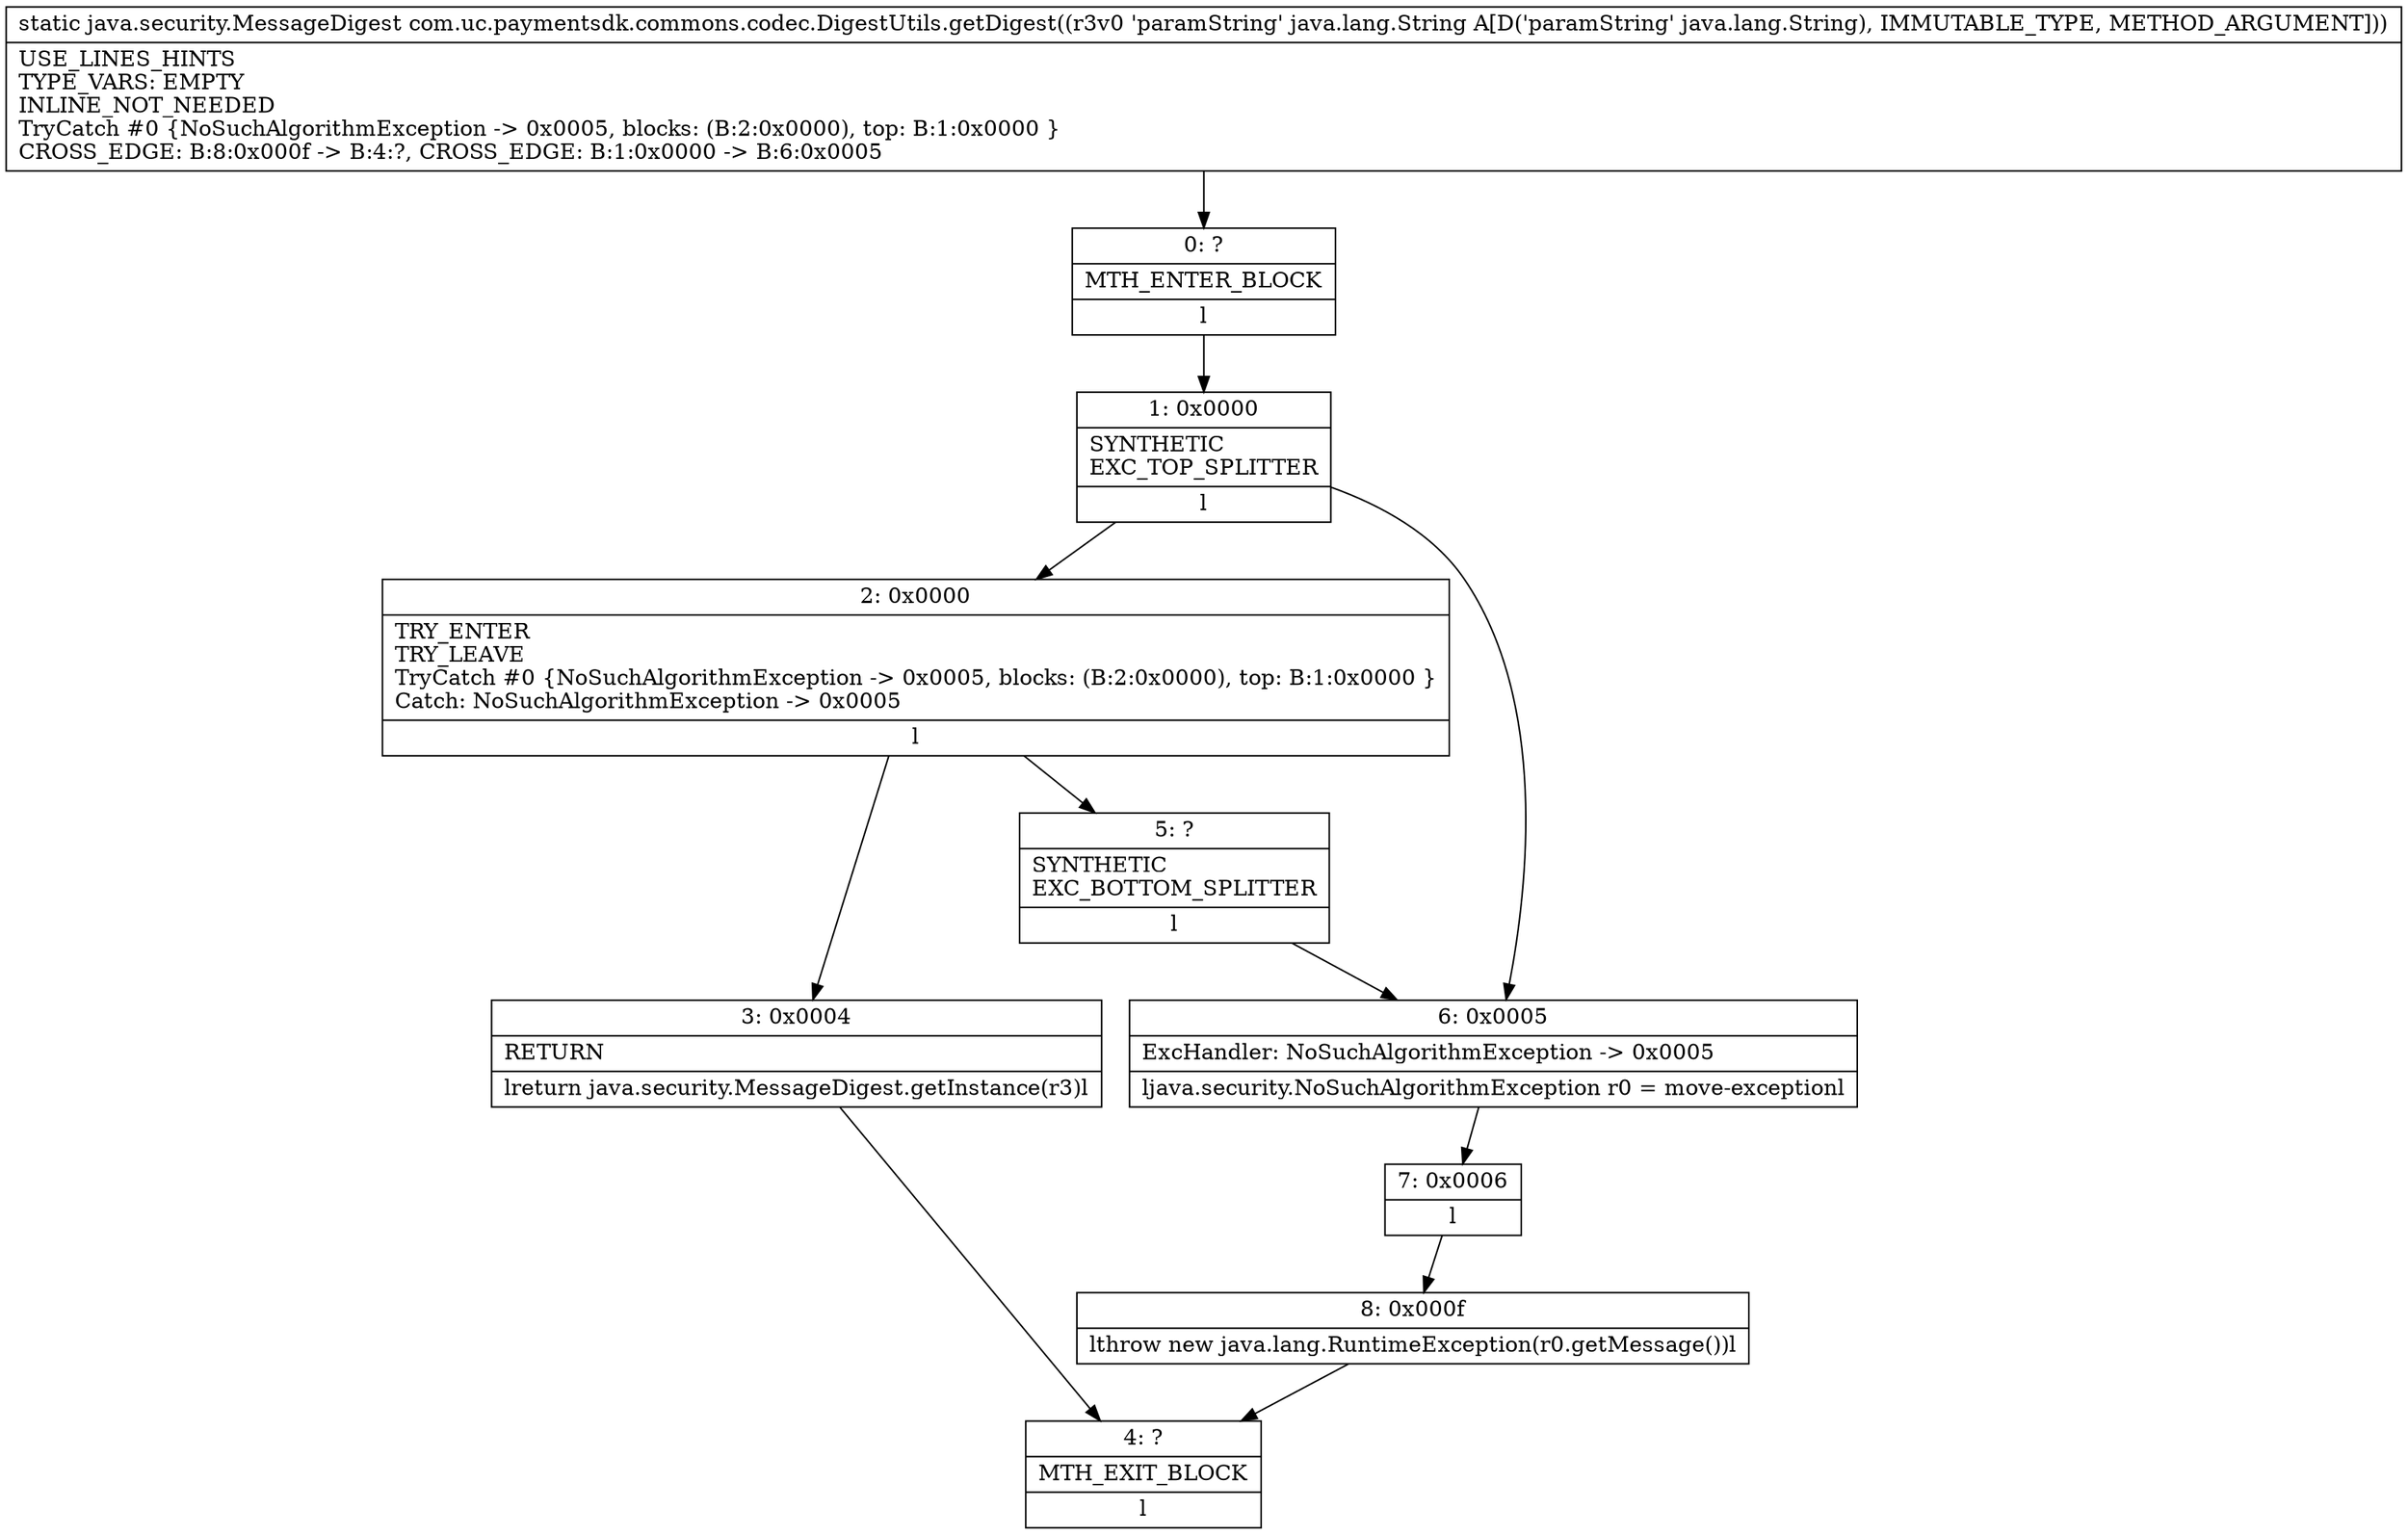 digraph "CFG forcom.uc.paymentsdk.commons.codec.DigestUtils.getDigest(Ljava\/lang\/String;)Ljava\/security\/MessageDigest;" {
Node_0 [shape=record,label="{0\:\ ?|MTH_ENTER_BLOCK\l|l}"];
Node_1 [shape=record,label="{1\:\ 0x0000|SYNTHETIC\lEXC_TOP_SPLITTER\l|l}"];
Node_2 [shape=record,label="{2\:\ 0x0000|TRY_ENTER\lTRY_LEAVE\lTryCatch #0 \{NoSuchAlgorithmException \-\> 0x0005, blocks: (B:2:0x0000), top: B:1:0x0000 \}\lCatch: NoSuchAlgorithmException \-\> 0x0005\l|l}"];
Node_3 [shape=record,label="{3\:\ 0x0004|RETURN\l|lreturn java.security.MessageDigest.getInstance(r3)l}"];
Node_4 [shape=record,label="{4\:\ ?|MTH_EXIT_BLOCK\l|l}"];
Node_5 [shape=record,label="{5\:\ ?|SYNTHETIC\lEXC_BOTTOM_SPLITTER\l|l}"];
Node_6 [shape=record,label="{6\:\ 0x0005|ExcHandler: NoSuchAlgorithmException \-\> 0x0005\l|ljava.security.NoSuchAlgorithmException r0 = move\-exceptionl}"];
Node_7 [shape=record,label="{7\:\ 0x0006|l}"];
Node_8 [shape=record,label="{8\:\ 0x000f|lthrow new java.lang.RuntimeException(r0.getMessage())l}"];
MethodNode[shape=record,label="{static java.security.MessageDigest com.uc.paymentsdk.commons.codec.DigestUtils.getDigest((r3v0 'paramString' java.lang.String A[D('paramString' java.lang.String), IMMUTABLE_TYPE, METHOD_ARGUMENT]))  | USE_LINES_HINTS\lTYPE_VARS: EMPTY\lINLINE_NOT_NEEDED\lTryCatch #0 \{NoSuchAlgorithmException \-\> 0x0005, blocks: (B:2:0x0000), top: B:1:0x0000 \}\lCROSS_EDGE: B:8:0x000f \-\> B:4:?, CROSS_EDGE: B:1:0x0000 \-\> B:6:0x0005\l}"];
MethodNode -> Node_0;
Node_0 -> Node_1;
Node_1 -> Node_2;
Node_1 -> Node_6;
Node_2 -> Node_3;
Node_2 -> Node_5;
Node_3 -> Node_4;
Node_5 -> Node_6;
Node_6 -> Node_7;
Node_7 -> Node_8;
Node_8 -> Node_4;
}

